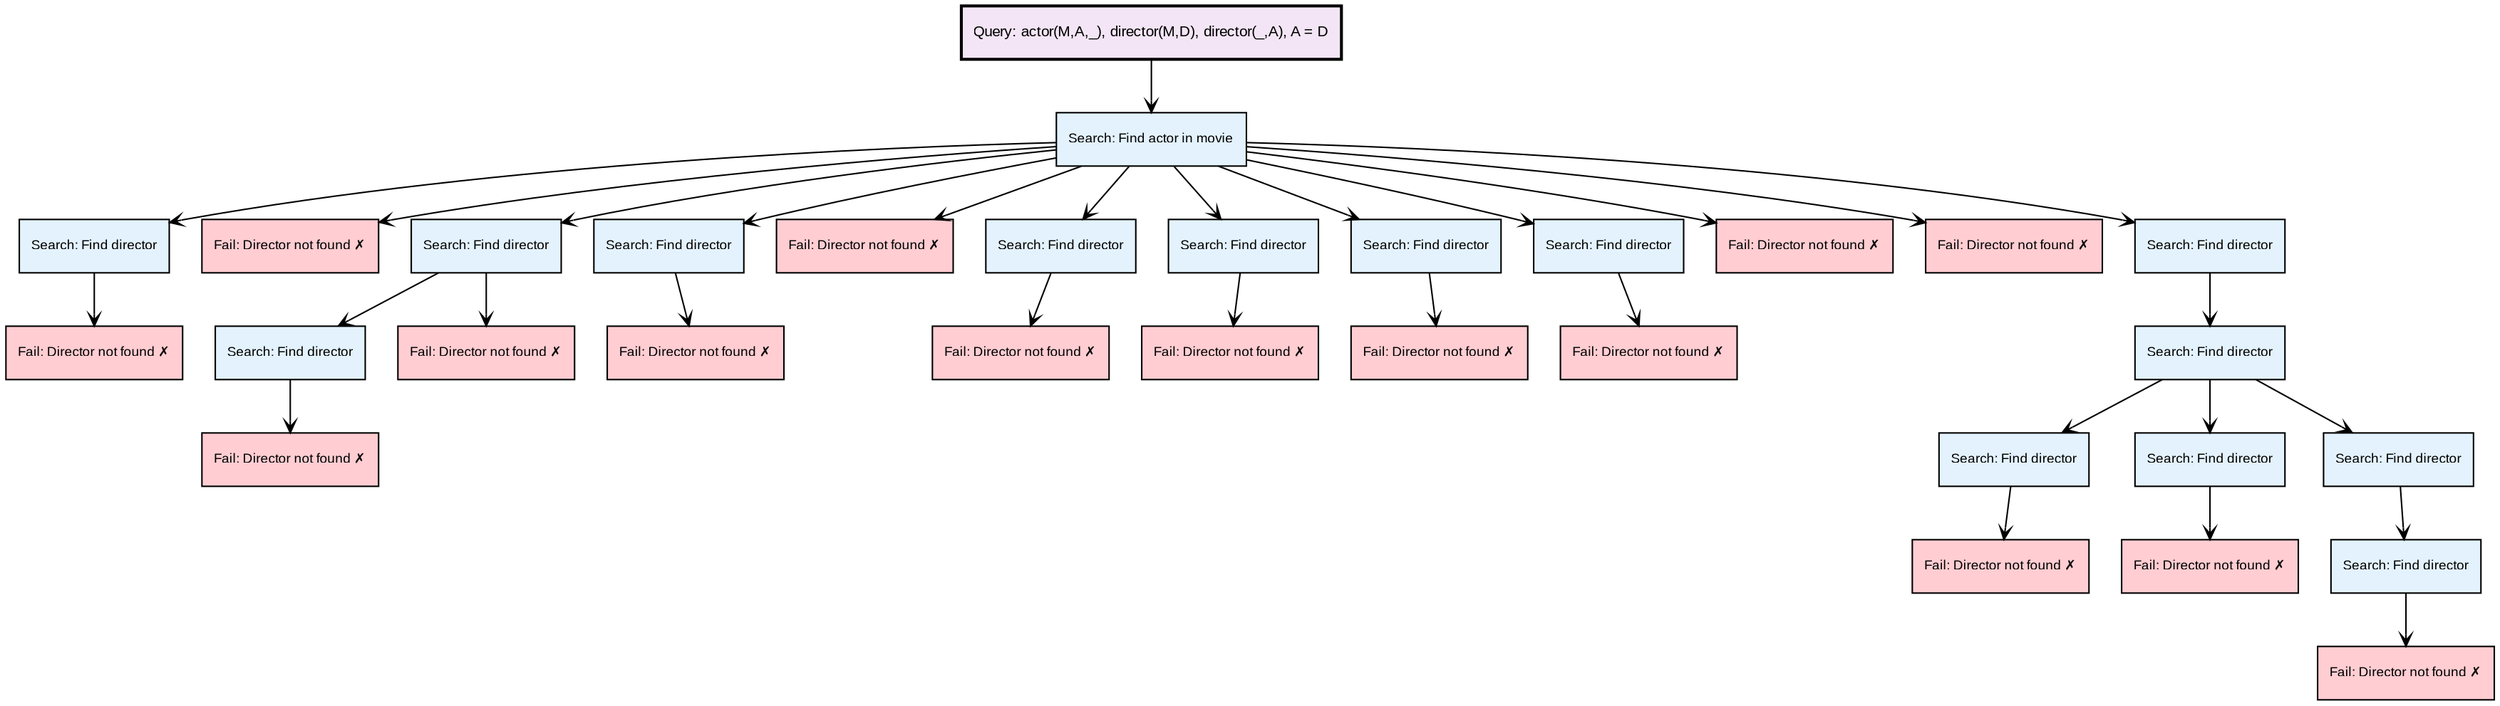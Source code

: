 digraph "Prolog Search Tree" {
  rankdir=TB;
  nodesep=0.3; ranksep=0.5;
  node [shape=box, style="rounded,filled", fontname="Arial", fontsize=9];
  edge [arrowhead=vee, arrowsize=0.8];

  "root" [label="Query: actor(M,A,_), director(M,D), director(_,A), A \= D", fillcolor="#f3e5f5", style="filled,bold", fontsize=10];
  "n1" [label="Search: Find actor in movie", fillcolor="#e3f2fd", style="filled"];
  "n2" [label="Search: Find director", fillcolor="#e3f2fd", style="filled"];
  "n4" [label="Fail: Director not found ✗", fillcolor="#ffcdd2", style="filled"];
  "n6" [label="Fail: Director not found ✗", fillcolor="#ffcdd2", style="filled"];
  "n7" [label="Search: Find director", fillcolor="#e3f2fd", style="filled"];
  "n35" [label="Search: Find director", fillcolor="#e3f2fd", style="filled"];
  "n37" [label="Fail: Director not found ✗", fillcolor="#ffcdd2", style="filled"];
  "n39" [label="Fail: Director not found ✗", fillcolor="#ffcdd2", style="filled"];
  "n40" [label="Search: Find director", fillcolor="#e3f2fd", style="filled"];
  "n42" [label="Fail: Director not found ✗", fillcolor="#ffcdd2", style="filled"];
  "n44" [label="Fail: Director not found ✗", fillcolor="#ffcdd2", style="filled"];
  "n45" [label="Search: Find director", fillcolor="#e3f2fd", style="filled"];
  "n47" [label="Fail: Director not found ✗", fillcolor="#ffcdd2", style="filled"];
  "n48" [label="Search: Find director", fillcolor="#e3f2fd", style="filled"];
  "n50" [label="Fail: Director not found ✗", fillcolor="#ffcdd2", style="filled"];
  "n51" [label="Search: Find director", fillcolor="#e3f2fd", style="filled"];
  "n53" [label="Fail: Director not found ✗", fillcolor="#ffcdd2", style="filled"];
  "n54" [label="Search: Find director", fillcolor="#e3f2fd", style="filled"];
  "n56" [label="Fail: Director not found ✗", fillcolor="#ffcdd2", style="filled"];
  "n58" [label="Fail: Director not found ✗", fillcolor="#ffcdd2", style="filled"];
  "n60" [label="Fail: Director not found ✗", fillcolor="#ffcdd2", style="filled"];
  "n61" [label="Search: Find director", fillcolor="#e3f2fd", style="filled"];
  "n77" [label="Search: Find director", fillcolor="#e3f2fd", style="filled"];
  "n99" [label="Search: Find director", fillcolor="#e3f2fd", style="filled"];
  "n101" [label="Fail: Director not found ✗", fillcolor="#ffcdd2", style="filled"];
  "n102" [label="Search: Find director", fillcolor="#e3f2fd", style="filled"];
  "n104" [label="Fail: Director not found ✗", fillcolor="#ffcdd2", style="filled"];
  "n105" [label="Search: Find director", fillcolor="#e3f2fd", style="filled"];
  "n113" [label="Search: Find director", fillcolor="#e3f2fd", style="filled"];
  "n115" [label="Fail: Director not found ✗", fillcolor="#ffcdd2", style="filled"];

  "root" -> "n1";
  "n1" -> "n2";
  "n1" -> "n6";
  "n1" -> "n7";
  "n1" -> "n40";
  "n1" -> "n44";
  "n1" -> "n45";
  "n1" -> "n48";
  "n1" -> "n51";
  "n1" -> "n54";
  "n1" -> "n58";
  "n1" -> "n60";
  "n1" -> "n61";
  "n2" -> "n4";
  "n7" -> "n35";
  "n7" -> "n39";
  "n35" -> "n37";
  "n40" -> "n42";
  "n45" -> "n47";
  "n48" -> "n50";
  "n51" -> "n53";
  "n54" -> "n56";
  "n61" -> "n77";
  "n77" -> "n99";
  "n77" -> "n102";
  "n77" -> "n105";
  "n99" -> "n101";
  "n102" -> "n104";
  "n105" -> "n113";
  "n113" -> "n115";
}